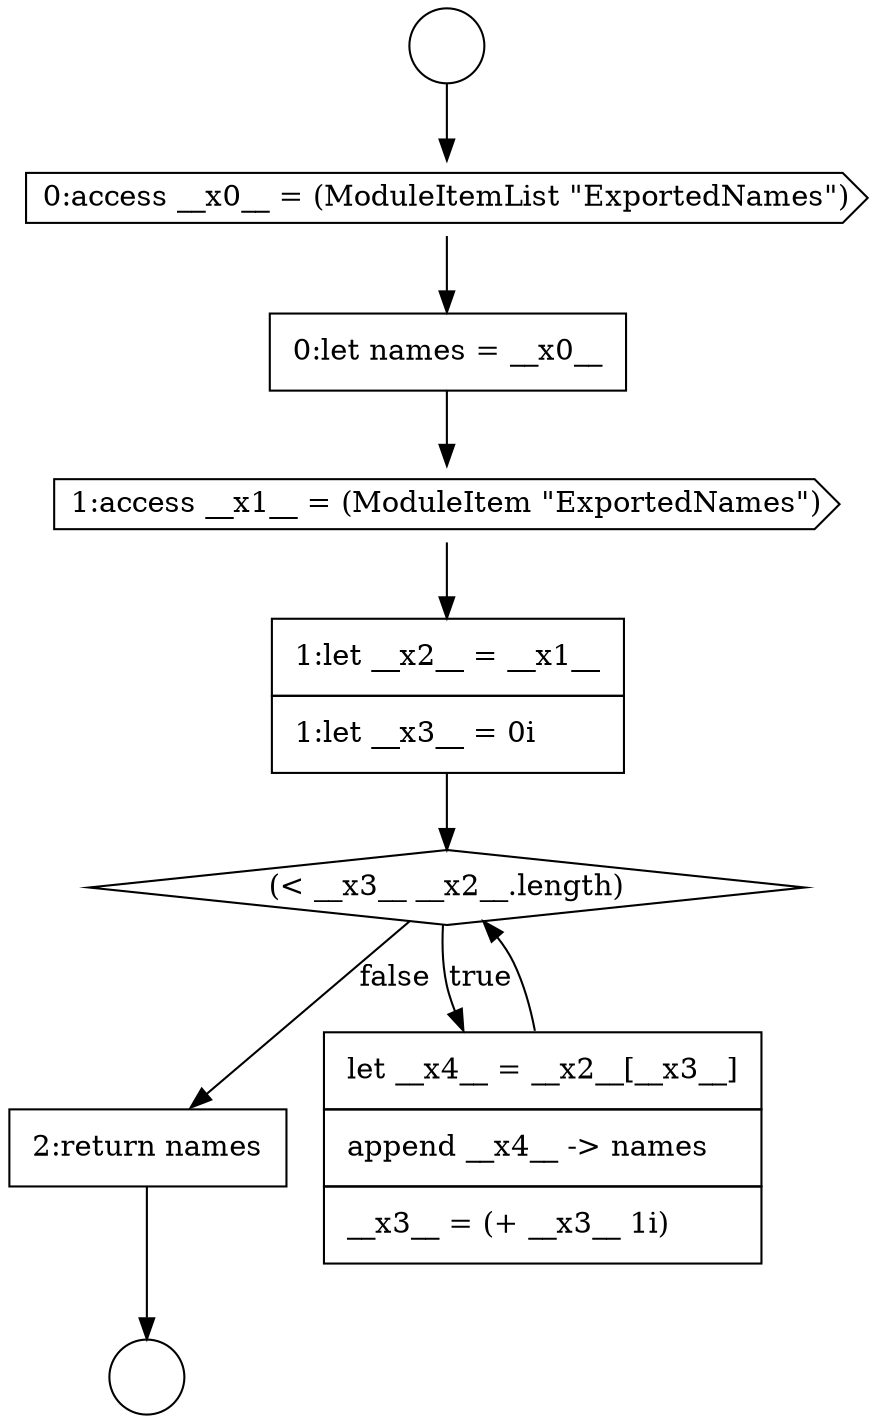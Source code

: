digraph {
  node10753 [shape=cds, label=<<font color="black">0:access __x0__ = (ModuleItemList &quot;ExportedNames&quot;)</font>> color="black" fillcolor="white" style=filled]
  node10751 [shape=circle label=" " color="black" fillcolor="white" style=filled]
  node10757 [shape=diamond, label=<<font color="black">(&lt; __x3__ __x2__.length)</font>> color="black" fillcolor="white" style=filled]
  node10756 [shape=none, margin=0, label=<<font color="black">
    <table border="0" cellborder="1" cellspacing="0" cellpadding="10">
      <tr><td align="left">1:let __x2__ = __x1__</td></tr>
      <tr><td align="left">1:let __x3__ = 0i</td></tr>
    </table>
  </font>> color="black" fillcolor="white" style=filled]
  node10752 [shape=circle label=" " color="black" fillcolor="white" style=filled]
  node10755 [shape=cds, label=<<font color="black">1:access __x1__ = (ModuleItem &quot;ExportedNames&quot;)</font>> color="black" fillcolor="white" style=filled]
  node10759 [shape=none, margin=0, label=<<font color="black">
    <table border="0" cellborder="1" cellspacing="0" cellpadding="10">
      <tr><td align="left">2:return names</td></tr>
    </table>
  </font>> color="black" fillcolor="white" style=filled]
  node10754 [shape=none, margin=0, label=<<font color="black">
    <table border="0" cellborder="1" cellspacing="0" cellpadding="10">
      <tr><td align="left">0:let names = __x0__</td></tr>
    </table>
  </font>> color="black" fillcolor="white" style=filled]
  node10758 [shape=none, margin=0, label=<<font color="black">
    <table border="0" cellborder="1" cellspacing="0" cellpadding="10">
      <tr><td align="left">let __x4__ = __x2__[__x3__]</td></tr>
      <tr><td align="left">append __x4__ -&gt; names</td></tr>
      <tr><td align="left">__x3__ = (+ __x3__ 1i)</td></tr>
    </table>
  </font>> color="black" fillcolor="white" style=filled]
  node10757 -> node10758 [label=<<font color="black">true</font>> color="black"]
  node10757 -> node10759 [label=<<font color="black">false</font>> color="black"]
  node10756 -> node10757 [ color="black"]
  node10751 -> node10753 [ color="black"]
  node10758 -> node10757 [ color="black"]
  node10755 -> node10756 [ color="black"]
  node10759 -> node10752 [ color="black"]
  node10754 -> node10755 [ color="black"]
  node10753 -> node10754 [ color="black"]
}
